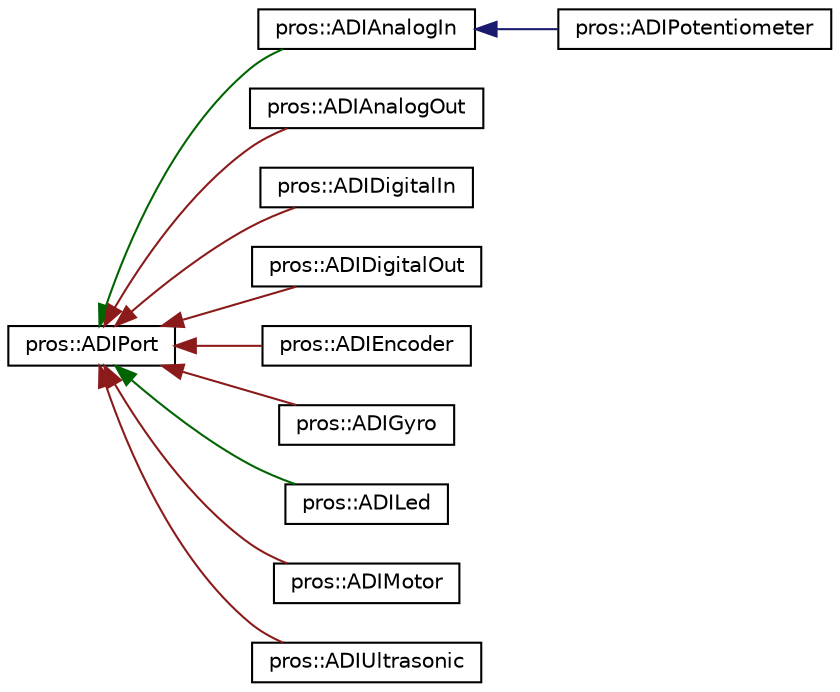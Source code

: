 digraph "Graphical Class Hierarchy"
{
 // LATEX_PDF_SIZE
  edge [fontname="Helvetica",fontsize="10",labelfontname="Helvetica",labelfontsize="10"];
  node [fontname="Helvetica",fontsize="10",shape=record];
  rankdir="LR";
  Node0 [label="pros::ADIPort",height=0.2,width=0.4,color="black", fillcolor="white", style="filled",URL="$classpros_1_1ADIPort.html",tooltip=" "];
  Node0 -> Node1 [dir="back",color="darkgreen",fontsize="10",style="solid",fontname="Helvetica"];
  Node1 [label="pros::ADIAnalogIn",height=0.2,width=0.4,color="black", fillcolor="white", style="filled",URL="$classpros_1_1ADIAnalogIn.html",tooltip=" "];
  Node1 -> Node2 [dir="back",color="midnightblue",fontsize="10",style="solid",fontname="Helvetica"];
  Node2 [label="pros::ADIPotentiometer",height=0.2,width=0.4,color="black", fillcolor="white", style="filled",URL="$classpros_1_1ADIPotentiometer.html",tooltip=" "];
  Node0 -> Node3 [dir="back",color="firebrick4",fontsize="10",style="solid",fontname="Helvetica"];
  Node3 [label="pros::ADIAnalogOut",height=0.2,width=0.4,color="black", fillcolor="white", style="filled",URL="$classpros_1_1ADIAnalogOut.html",tooltip=" "];
  Node0 -> Node4 [dir="back",color="firebrick4",fontsize="10",style="solid",fontname="Helvetica"];
  Node4 [label="pros::ADIDigitalIn",height=0.2,width=0.4,color="black", fillcolor="white", style="filled",URL="$classpros_1_1ADIDigitalIn.html",tooltip=" "];
  Node0 -> Node5 [dir="back",color="firebrick4",fontsize="10",style="solid",fontname="Helvetica"];
  Node5 [label="pros::ADIDigitalOut",height=0.2,width=0.4,color="black", fillcolor="white", style="filled",URL="$classpros_1_1ADIDigitalOut.html",tooltip=" "];
  Node0 -> Node6 [dir="back",color="firebrick4",fontsize="10",style="solid",fontname="Helvetica"];
  Node6 [label="pros::ADIEncoder",height=0.2,width=0.4,color="black", fillcolor="white", style="filled",URL="$classpros_1_1ADIEncoder.html",tooltip=" "];
  Node0 -> Node7 [dir="back",color="firebrick4",fontsize="10",style="solid",fontname="Helvetica"];
  Node7 [label="pros::ADIGyro",height=0.2,width=0.4,color="black", fillcolor="white", style="filled",URL="$classpros_1_1ADIGyro.html",tooltip=" "];
  Node0 -> Node8 [dir="back",color="darkgreen",fontsize="10",style="solid",fontname="Helvetica"];
  Node8 [label="pros::ADILed",height=0.2,width=0.4,color="black", fillcolor="white", style="filled",URL="$classpros_1_1ADILed.html",tooltip=" "];
  Node0 -> Node9 [dir="back",color="firebrick4",fontsize="10",style="solid",fontname="Helvetica"];
  Node9 [label="pros::ADIMotor",height=0.2,width=0.4,color="black", fillcolor="white", style="filled",URL="$classpros_1_1ADIMotor.html",tooltip=" "];
  Node0 -> Node10 [dir="back",color="firebrick4",fontsize="10",style="solid",fontname="Helvetica"];
  Node10 [label="pros::ADIUltrasonic",height=0.2,width=0.4,color="black", fillcolor="white", style="filled",URL="$classpros_1_1ADIUltrasonic.html",tooltip=" "];
}
